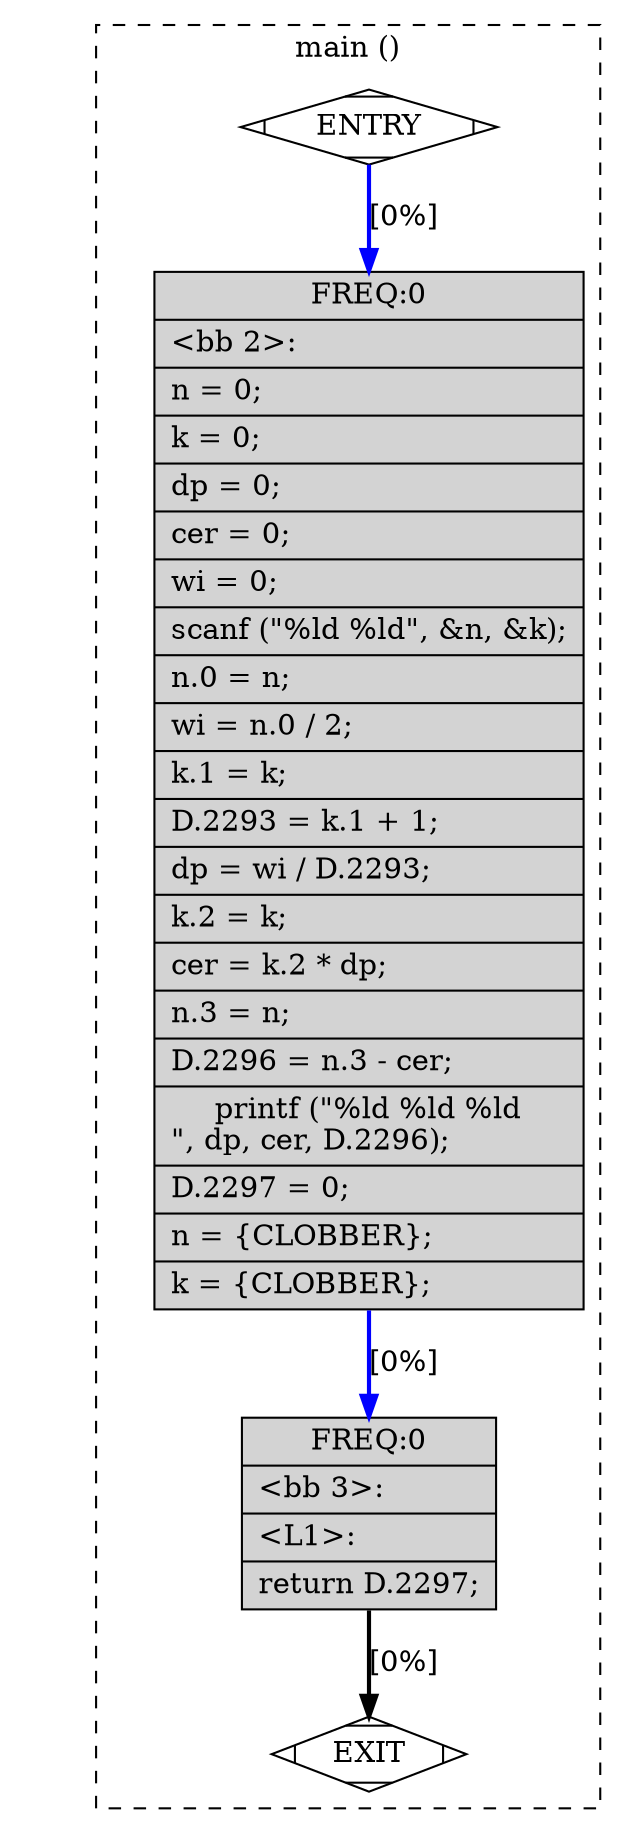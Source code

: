 digraph "Incorrect_A12.c.011t.cfg" {
overlap=false;
subgraph "cluster_main" {
	style="dashed";
	color="black";
	label="main ()";
	fn_0_basic_block_0 [shape=Mdiamond,style=filled,fillcolor=white,label="ENTRY"];

	fn_0_basic_block_1 [shape=Mdiamond,style=filled,fillcolor=white,label="EXIT"];

	fn_0_basic_block_2 [shape=record,style=filled,fillcolor=lightgrey,label="{ FREQ:0 |\<bb\ 2\>:\l\
|n\ =\ 0;\l\
|k\ =\ 0;\l\
|dp\ =\ 0;\l\
|cer\ =\ 0;\l\
|wi\ =\ 0;\l\
|scanf\ (\"%ld\ %ld\",\ &n,\ &k);\l\
|n.0\ =\ n;\l\
|wi\ =\ n.0\ /\ 2;\l\
|k.1\ =\ k;\l\
|D.2293\ =\ k.1\ +\ 1;\l\
|dp\ =\ wi\ /\ D.2293;\l\
|k.2\ =\ k;\l\
|cer\ =\ k.2\ *\ dp;\l\
|n.3\ =\ n;\l\
|D.2296\ =\ n.3\ -\ cer;\l\
|printf\ (\"%ld\ %ld\ %ld\n\",\ dp,\ cer,\ D.2296);\l\
|D.2297\ =\ 0;\l\
|n\ =\ \{CLOBBER\};\l\
|k\ =\ \{CLOBBER\};\l\
}"];

	fn_0_basic_block_3 [shape=record,style=filled,fillcolor=lightgrey,label="{ FREQ:0 |\<bb\ 3\>:\l\
|\<L1\>:\l\
|return\ D.2297;\l\
}"];

	fn_0_basic_block_0:s -> fn_0_basic_block_2:n [style="solid,bold",color=blue,weight=100,constraint=true, label="[0%]"];
	fn_0_basic_block_2:s -> fn_0_basic_block_3:n [style="solid,bold",color=blue,weight=100,constraint=true, label="[0%]"];
	fn_0_basic_block_3:s -> fn_0_basic_block_1:n [style="solid,bold",color=black,weight=10,constraint=true, label="[0%]"];
	fn_0_basic_block_0:s -> fn_0_basic_block_1:n [style="invis",constraint=true];
}
}
